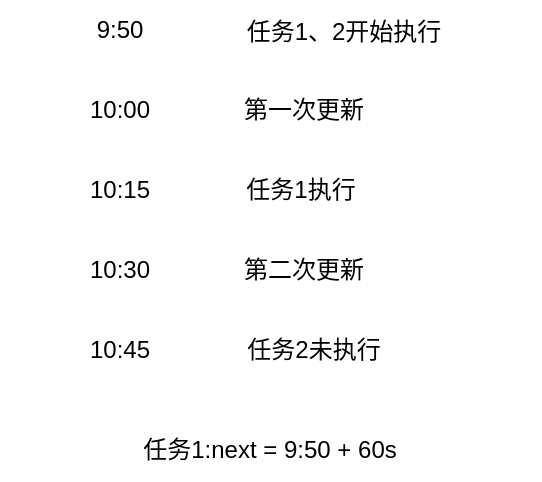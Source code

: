 <mxfile version="21.1.5" type="github">
  <diagram name="第 1 页" id="uhQZtpUgYcrYQWrQA_Oc">
    <mxGraphModel dx="568" dy="375" grid="1" gridSize="10" guides="1" tooltips="1" connect="1" arrows="1" fold="1" page="1" pageScale="1" pageWidth="827" pageHeight="1169" math="0" shadow="0">
      <root>
        <mxCell id="0" />
        <mxCell id="1" parent="0" />
        <mxCell id="H_6Ncwb9t_UI7tgGM6-s-1" value="10:00" style="text;html=1;strokeColor=none;fillColor=none;align=center;verticalAlign=middle;whiteSpace=wrap;rounded=0;" vertex="1" parent="1">
          <mxGeometry x="270" y="160" width="60" height="30" as="geometry" />
        </mxCell>
        <mxCell id="H_6Ncwb9t_UI7tgGM6-s-2" value="10:15" style="text;html=1;strokeColor=none;fillColor=none;align=center;verticalAlign=middle;whiteSpace=wrap;rounded=0;" vertex="1" parent="1">
          <mxGeometry x="270" y="200" width="60" height="30" as="geometry" />
        </mxCell>
        <mxCell id="H_6Ncwb9t_UI7tgGM6-s-3" value="10:45" style="text;html=1;strokeColor=none;fillColor=none;align=center;verticalAlign=middle;whiteSpace=wrap;rounded=0;" vertex="1" parent="1">
          <mxGeometry x="270" y="280" width="60" height="30" as="geometry" />
        </mxCell>
        <mxCell id="H_6Ncwb9t_UI7tgGM6-s-4" value="10:30" style="text;html=1;strokeColor=none;fillColor=none;align=center;verticalAlign=middle;whiteSpace=wrap;rounded=0;" vertex="1" parent="1">
          <mxGeometry x="270" y="240" width="60" height="30" as="geometry" />
        </mxCell>
        <mxCell id="H_6Ncwb9t_UI7tgGM6-s-5" value="第一次更新" style="text;html=1;strokeColor=none;fillColor=none;align=center;verticalAlign=middle;whiteSpace=wrap;rounded=0;" vertex="1" parent="1">
          <mxGeometry x="354" y="160" width="76" height="30" as="geometry" />
        </mxCell>
        <mxCell id="H_6Ncwb9t_UI7tgGM6-s-6" value="9:50" style="text;html=1;strokeColor=none;fillColor=none;align=center;verticalAlign=middle;whiteSpace=wrap;rounded=0;" vertex="1" parent="1">
          <mxGeometry x="270" y="120" width="60" height="30" as="geometry" />
        </mxCell>
        <mxCell id="H_6Ncwb9t_UI7tgGM6-s-7" value="任务1、2开始执行" style="text;html=1;strokeColor=none;fillColor=none;align=center;verticalAlign=middle;whiteSpace=wrap;rounded=0;" vertex="1" parent="1">
          <mxGeometry x="354" y="121" width="116" height="30" as="geometry" />
        </mxCell>
        <mxCell id="H_6Ncwb9t_UI7tgGM6-s-8" value="任务1执行" style="text;html=1;strokeColor=none;fillColor=none;align=center;verticalAlign=middle;whiteSpace=wrap;rounded=0;" vertex="1" parent="1">
          <mxGeometry x="354" y="200" width="73" height="30" as="geometry" />
        </mxCell>
        <mxCell id="H_6Ncwb9t_UI7tgGM6-s-9" value="第二次更新" style="text;html=1;strokeColor=none;fillColor=none;align=center;verticalAlign=middle;whiteSpace=wrap;rounded=0;" vertex="1" parent="1">
          <mxGeometry x="354" y="240" width="76" height="30" as="geometry" />
        </mxCell>
        <mxCell id="H_6Ncwb9t_UI7tgGM6-s-12" value="任务2未执行" style="text;html=1;strokeColor=none;fillColor=none;align=center;verticalAlign=middle;whiteSpace=wrap;rounded=0;" vertex="1" parent="1">
          <mxGeometry x="354" y="280" width="86" height="30" as="geometry" />
        </mxCell>
        <mxCell id="H_6Ncwb9t_UI7tgGM6-s-13" value="任务1:next = 9:50 + 60s" style="text;html=1;strokeColor=none;fillColor=none;align=center;verticalAlign=middle;whiteSpace=wrap;rounded=0;" vertex="1" parent="1">
          <mxGeometry x="240" y="330" width="270" height="30" as="geometry" />
        </mxCell>
      </root>
    </mxGraphModel>
  </diagram>
</mxfile>
